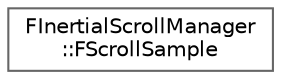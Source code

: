 digraph "Graphical Class Hierarchy"
{
 // INTERACTIVE_SVG=YES
 // LATEX_PDF_SIZE
  bgcolor="transparent";
  edge [fontname=Helvetica,fontsize=10,labelfontname=Helvetica,labelfontsize=10];
  node [fontname=Helvetica,fontsize=10,shape=box,height=0.2,width=0.4];
  rankdir="LR";
  Node0 [id="Node000000",label="FInertialScrollManager\l::FScrollSample",height=0.2,width=0.4,color="grey40", fillcolor="white", style="filled",URL="$d1/df6/structFInertialScrollManager_1_1FScrollSample.html",tooltip=" "];
}

